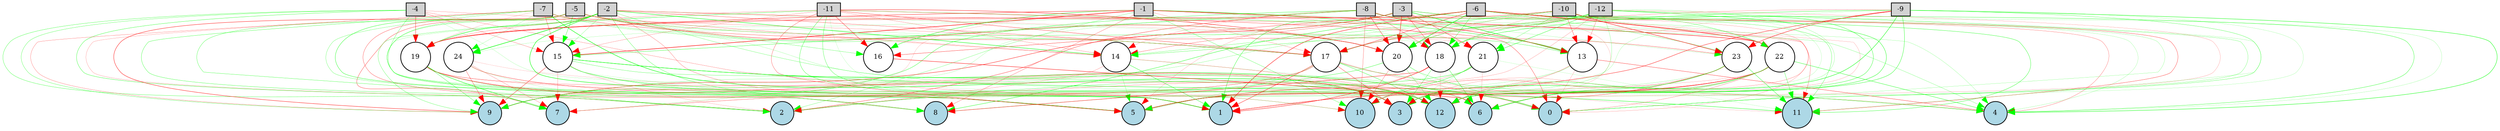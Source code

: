 digraph {
	node [fontsize=9 height=0.2 shape=circle width=0.2]
	-1 [fillcolor=lightgray shape=box style=filled]
	-2 [fillcolor=lightgray shape=box style=filled]
	-3 [fillcolor=lightgray shape=box style=filled]
	-4 [fillcolor=lightgray shape=box style=filled]
	-5 [fillcolor=lightgray shape=box style=filled]
	-6 [fillcolor=lightgray shape=box style=filled]
	-7 [fillcolor=lightgray shape=box style=filled]
	-8 [fillcolor=lightgray shape=box style=filled]
	-9 [fillcolor=lightgray shape=box style=filled]
	-10 [fillcolor=lightgray shape=box style=filled]
	-11 [fillcolor=lightgray shape=box style=filled]
	-12 [fillcolor=lightgray shape=box style=filled]
	0 [fillcolor=lightblue style=filled]
	1 [fillcolor=lightblue style=filled]
	2 [fillcolor=lightblue style=filled]
	3 [fillcolor=lightblue style=filled]
	4 [fillcolor=lightblue style=filled]
	5 [fillcolor=lightblue style=filled]
	6 [fillcolor=lightblue style=filled]
	7 [fillcolor=lightblue style=filled]
	8 [fillcolor=lightblue style=filled]
	9 [fillcolor=lightblue style=filled]
	10 [fillcolor=lightblue style=filled]
	11 [fillcolor=lightblue style=filled]
	12 [fillcolor=lightblue style=filled]
	13 [fillcolor=white style=filled]
	14 [fillcolor=white style=filled]
	15 [fillcolor=white style=filled]
	16 [fillcolor=white style=filled]
	17 [fillcolor=white style=filled]
	18 [fillcolor=white style=filled]
	19 [fillcolor=white style=filled]
	20 [fillcolor=white style=filled]
	21 [fillcolor=white style=filled]
	22 [fillcolor=white style=filled]
	23 [fillcolor=white style=filled]
	24 [fillcolor=white style=filled]
	-7 -> 19 [color=red penwidth=0.11911189408409562 style=solid]
	19 -> 9 [color=green penwidth=0.29597156402391517 style=solid]
	-10 -> 13 [color=red penwidth=0.3201402731605275 style=solid]
	-11 -> 3 [color=green penwidth=0.3036630395355327 style=solid]
	-9 -> 12 [color=green penwidth=0.38104312853332056 style=solid]
	-1 -> 16 [color=green penwidth=0.44618399625225313 style=solid]
	-9 -> 17 [color=red penwidth=0.19975935908351566 style=solid]
	-10 -> 22 [color=green penwidth=0.18166642526354107 style=solid]
	22 -> 12 [color=green penwidth=0.3720006188013618 style=solid]
	21 -> 9 [color=green penwidth=0.3577056616178368 style=solid]
	-6 -> 19 [color=red penwidth=0.22687286748861243 style=solid]
	-11 -> 4 [color=green penwidth=0.19843152517926926 style=solid]
	-10 -> 14 [color=green penwidth=0.25651930611483964 style=solid]
	-9 -> 3 [color=green penwidth=0.48711028043548465 style=solid]
	-8 -> 13 [color=red penwidth=0.45865066832346324 style=solid]
	-12 -> 3 [color=green penwidth=0.1690659400898198 style=solid]
	-8 -> 15 [color=green penwidth=0.34151773909141014 style=solid]
	22 -> 11 [color=green penwidth=0.3156772710147387 style=solid]
	-11 -> 2 [color=green penwidth=0.15032763118679898 style=solid]
	-8 -> 7 [color=green penwidth=0.13302807001786526 style=solid]
	-2 -> 8 [color=red penwidth=0.28701996168955446 style=solid]
	23 -> 11 [color=green penwidth=0.3678495283227662 style=solid]
	15 -> 7 [color=red penwidth=0.187264515349904 style=solid]
	22 -> 0 [color=red penwidth=0.2120454149323096 style=solid]
	15 -> 12 [color=green penwidth=0.2698942204506444 style=solid]
	-2 -> 12 [color=red penwidth=0.21855459554633877 style=solid]
	-3 -> 5 [color=red penwidth=0.1288017780357123 style=solid]
	-10 -> 21 [color=green penwidth=0.2146336802095294 style=solid]
	18 -> 8 [color=red penwidth=0.41342959934119694 style=solid]
	-12 -> 0 [color=green penwidth=0.2210353386342072 style=solid]
	-8 -> 18 [color=red penwidth=0.276300806290442 style=solid]
	-5 -> 2 [color=green penwidth=0.29196942927287706 style=solid]
	-3 -> 21 [color=red penwidth=0.3449539699746742 style=solid]
	24 -> 9 [color=red penwidth=0.29380429718872325 style=solid]
	20 -> 10 [color=red penwidth=0.23664439672049117 style=solid]
	-3 -> 16 [color=red penwidth=0.34170346943541885 style=solid]
	-6 -> 22 [color=red penwidth=0.644084002159236 style=solid]
	15 -> 0 [color=green penwidth=0.4782311760393948 style=solid]
	15 -> 11 [color=green penwidth=0.4458864883478164 style=solid]
	-4 -> 4 [color=red penwidth=0.19740809281057015 style=solid]
	-6 -> 1 [color=red penwidth=0.49517990089749664 style=solid]
	21 -> 1 [color=red penwidth=0.15431120361000455 style=solid]
	20 -> 12 [color=green penwidth=0.21436836368955042 style=solid]
	-3 -> 13 [color=green penwidth=0.5733031519658581 style=solid]
	-5 -> 5 [color=green penwidth=0.38485821184424607 style=solid]
	-11 -> 9 [color=green penwidth=0.2537579264717193 style=solid]
	-10 -> 0 [color=green penwidth=0.16509110239080116 style=solid]
	-7 -> 14 [color=red penwidth=0.11147380992200966 style=solid]
	-4 -> 15 [color=red penwidth=0.21429228044266263 style=solid]
	-3 -> 9 [color=red penwidth=0.443618167934533 style=solid]
	19 -> 2 [color=green penwidth=0.16220916677560726 style=solid]
	-2 -> 21 [color=red penwidth=0.12480535760771014 style=solid]
	-7 -> 24 [color=green penwidth=0.1392065537169265 style=solid]
	-5 -> 16 [color=green penwidth=0.16341981574676295 style=solid]
	-1 -> 15 [color=red penwidth=0.6260865473843891 style=solid]
	-10 -> 19 [color=red penwidth=0.3367296579165483 style=solid]
	-11 -> 20 [color=red penwidth=0.44921901795250485 style=solid]
	15 -> 8 [color=green penwidth=0.11088082526134788 style=solid]
	15 -> 5 [color=green penwidth=0.12245286827375368 style=solid]
	-5 -> 17 [color=green penwidth=0.2765010331114437 style=solid]
	-12 -> 12 [color=green penwidth=0.4111720891452043 style=solid]
	-2 -> 3 [color=green penwidth=0.28119249858298623 style=solid]
	-11 -> 16 [color=red penwidth=0.3438217225823157 style=solid]
	-8 -> 23 [color=green penwidth=0.13764217648602128 style=solid]
	-5 -> 20 [color=red penwidth=0.3920823680501133 style=solid]
	-9 -> 2 [color=green penwidth=0.13861946767632546 style=solid]
	21 -> 11 [color=green penwidth=0.1066389642025709 style=solid]
	17 -> 1 [color=red penwidth=0.39946599508203295 style=solid]
	-5 -> 13 [color=green penwidth=0.2909013003196408 style=solid]
	-7 -> 20 [color=green penwidth=0.15009325216058822 style=solid]
	-4 -> 17 [color=red penwidth=0.17308700849150632 style=solid]
	-6 -> 11 [color=green penwidth=0.35455896501924267 style=solid]
	13 -> 5 [color=green penwidth=0.10179233169101108 style=solid]
	17 -> 3 [color=red penwidth=0.3199266284478559 style=solid]
	-5 -> 9 [color=red penwidth=0.44610019375095766 style=solid]
	-10 -> 3 [color=green penwidth=0.11521152151658269 style=solid]
	22 -> 1 [color=red penwidth=0.23963380609523421 style=solid]
	-4 -> 7 [color=green penwidth=0.29929517051640064 style=solid]
	16 -> 6 [color=red penwidth=0.4833003462508456 style=solid]
	-11 -> 14 [color=red penwidth=0.18532431325909843 style=solid]
	-10 -> 20 [color=red penwidth=0.10689771345274905 style=solid]
	-11 -> 17 [color=red penwidth=0.3421646755457861 style=solid]
	-8 -> 20 [color=red penwidth=0.36595570138845035 style=solid]
	24 -> 8 [color=green penwidth=0.11411569829851095 style=solid]
	-10 -> 17 [color=green penwidth=0.2437717744084897 style=solid]
	-7 -> 9 [color=red penwidth=0.2117864231363983 style=solid]
	-4 -> 6 [color=green penwidth=0.12112892091382566 style=solid]
	-5 -> 1 [color=green penwidth=0.24200693966340528 style=solid]
	-6 -> 17 [color=red penwidth=0.3719300033214523 style=solid]
	22 -> 4 [color=green penwidth=0.38731096867248327 style=solid]
	23 -> 1 [color=red penwidth=0.33196061351000483 style=solid]
	17 -> 0 [color=red penwidth=0.1877030602668896 style=solid]
	19 -> 1 [color=red penwidth=0.16891145089683102 style=solid]
	-1 -> 10 [color=green penwidth=0.2511646274101584 style=solid]
	-11 -> 1 [color=green penwidth=0.32016438023915006 style=solid]
	-10 -> 9 [color=green penwidth=0.1898144368573842 style=solid]
	-3 -> 24 [color=green penwidth=0.13123207841653925 style=solid]
	-12 -> 7 [color=red penwidth=0.15881541363788765 style=solid]
	14 -> 12 [color=red penwidth=0.2050754788624154 style=solid]
	-5 -> 19 [color=green penwidth=0.1511597216231662 style=solid]
	15 -> 3 [color=green penwidth=0.3125530059207754 style=solid]
	-7 -> 15 [color=red penwidth=0.276295639683737 style=solid]
	17 -> 5 [color=green penwidth=0.17215357749438198 style=solid]
	-2 -> 1 [color=green penwidth=0.5542845278719375 style=solid]
	17 -> 7 [color=red penwidth=0.1597531288581996 style=solid]
	-2 -> 6 [color=green penwidth=0.23282615228280612 style=solid]
	-9 -> 6 [color=green penwidth=0.13190987101975837 style=solid]
	-6 -> 12 [color=red penwidth=0.1387048671321034 style=solid]
	-11 -> 12 [color=green penwidth=0.10493992233986994 style=solid]
	-4 -> 2 [color=green penwidth=0.33273592548537856 style=solid]
	18 -> 3 [color=green penwidth=0.27563882309292265 style=solid]
	24 -> 7 [color=red penwidth=0.18630522871446106 style=solid]
	23 -> 5 [color=green penwidth=0.15783367181303115 style=solid]
	-6 -> 10 [color=red penwidth=0.12106932520714485 style=solid]
	-11 -> 5 [color=red penwidth=0.2666153875007331 style=solid]
	-4 -> 9 [color=green penwidth=0.27159634106351493 style=solid]
	20 -> 6 [color=green penwidth=0.10763537752641437 style=solid]
	13 -> 12 [color=red penwidth=0.23285462620448724 style=solid]
	-1 -> 17 [color=red penwidth=0.17336668308228628 style=solid]
	-2 -> 14 [color=green penwidth=0.5142523554720352 style=solid]
	-2 -> 5 [color=green penwidth=0.24208653336653183 style=solid]
	-6 -> 3 [color=red penwidth=0.20003699540171288 style=solid]
	-10 -> 18 [color=red penwidth=0.12585912827792498 style=solid]
	21 -> 10 [color=green penwidth=0.3779567515569482 style=solid]
	-2 -> 7 [color=red penwidth=0.3227314023685387 style=solid]
	24 -> 3 [color=red penwidth=0.11361727597631614 style=solid]
	22 -> 2 [color=red penwidth=0.14010172628203277 style=solid]
	-4 -> 3 [color=green penwidth=0.2564998960307643 style=solid]
	-8 -> 14 [color=red penwidth=0.1367908102261186 style=solid]
	-2 -> 24 [color=green penwidth=0.6638117871483594 style=solid]
	15 -> 9 [color=red penwidth=0.35396018541951824 style=solid]
	18 -> 5 [color=red penwidth=0.14024775132772438 style=solid]
	-6 -> 8 [color=green penwidth=0.402363580413548 style=solid]
	-12 -> 6 [color=red penwidth=0.1467065761643428 style=solid]
	-7 -> 5 [color=green penwidth=0.2365933956008399 style=solid]
	14 -> 2 [color=red penwidth=0.17104854000243025 style=solid]
	22 -> 10 [color=red penwidth=0.1373082481618931 style=solid]
	24 -> 12 [color=red penwidth=0.12326041220184941 style=solid]
	-1 -> 2 [color=green penwidth=0.22021070695526582 style=solid]
	-2 -> 19 [color=green penwidth=0.40723032298899053 style=solid]
	-5 -> 18 [color=green penwidth=0.14174152679354865 style=solid]
	-1 -> 4 [color=green penwidth=0.15431168988955107 style=solid]
	-9 -> 23 [color=red penwidth=0.47330457843957363 style=solid]
	-3 -> 0 [color=red penwidth=0.15401337905531104 style=solid]
	-9 -> 18 [color=green penwidth=0.35950398960259766 style=solid]
	-6 -> 18 [color=green penwidth=0.29969150851222426 style=solid]
	-2 -> 18 [color=green penwidth=0.10517273900785572 style=solid]
	20 -> 2 [color=green penwidth=0.34858108305416624 style=solid]
	22 -> 3 [color=red penwidth=0.15589221280722604 style=solid]
	-12 -> 14 [color=green penwidth=0.2971850011153955 style=solid]
	-3 -> 22 [color=green penwidth=0.27260564483364547 style=solid]
	-1 -> 21 [color=red penwidth=0.18127262498121477 style=solid]
	-11 -> 19 [color=red penwidth=0.20425635057431393 style=solid]
	-8 -> 10 [color=red penwidth=0.2453477658686254 style=solid]
	-7 -> 16 [color=green penwidth=0.11259816148262346 style=solid]
	14 -> 0 [color=green penwidth=0.11464647780377277 style=solid]
	19 -> 7 [color=green penwidth=0.48838292006641937 style=solid]
	18 -> 12 [color=red penwidth=0.11174462853391712 style=solid]
	-6 -> 4 [color=green penwidth=0.34769386649504935 style=solid]
	-1 -> 13 [color=green penwidth=0.40434373674422996 style=solid]
	-12 -> 17 [color=red penwidth=0.22940100054493057 style=solid]
	24 -> 5 [color=red penwidth=0.18284196591150692 style=solid]
	-7 -> 12 [color=green penwidth=0.5678307639648634 style=solid]
	-7 -> 4 [color=green penwidth=0.1459334828604063 style=solid]
	-8 -> 11 [color=green penwidth=0.27353774003243475 style=solid]
	15 -> 10 [color=green penwidth=0.19541810716653418 style=solid]
	-8 -> 4 [color=red penwidth=0.22521616489577273 style=solid]
	-8 -> 2 [color=red penwidth=0.34058175216680153 style=solid]
	-2 -> 17 [color=red penwidth=0.27988437807933997 style=solid]
	18 -> 1 [color=red penwidth=0.43712341611044814 style=solid]
	-1 -> 22 [color=red penwidth=0.5514754039633395 style=solid]
	-6 -> 14 [color=red penwidth=0.25956133988783625 style=solid]
	-12 -> 13 [color=red penwidth=0.22914244922055976 style=solid]
	-12 -> 5 [color=green penwidth=0.19241860248438 style=solid]
	-3 -> 4 [color=green penwidth=0.14334707078142062 style=solid]
	-8 -> 9 [color=green penwidth=0.33997285559865836 style=solid]
	-12 -> 20 [color=green penwidth=0.29605719995141644 style=solid]
	-12 -> 21 [color=green penwidth=0.36799865288208744 style=solid]
	19 -> 10 [color=red penwidth=0.14867417466915944 style=solid]
	24 -> 0 [color=red penwidth=0.10898293928835429 style=solid]
	-10 -> 4 [color=green penwidth=0.13972458991727088 style=solid]
	-7 -> 23 [color=red penwidth=0.2955025133333641 style=solid]
	17 -> 9 [color=red penwidth=0.2106991847559444 style=solid]
	14 -> 5 [color=green penwidth=0.17110917703978074 style=solid]
	-9 -> 5 [color=red penwidth=0.4232358452924092 style=solid]
	-3 -> 20 [color=red penwidth=0.49940221399273077 style=solid]
	22 -> 6 [color=green penwidth=0.25368628426747575 style=solid]
	13 -> 0 [color=red penwidth=0.13747481113538484 style=solid]
	-10 -> 12 [color=green penwidth=0.36050166644565595 style=solid]
	14 -> 1 [color=green penwidth=0.3656777064329422 style=solid]
	21 -> 6 [color=red penwidth=0.14081704322544009 style=solid]
	-3 -> 18 [color=red penwidth=0.31069954479738127 style=solid]
	13 -> 8 [color=green penwidth=0.13494871646060652 style=solid]
	-3 -> 1 [color=green penwidth=0.360394261197837 style=solid]
	21 -> 3 [color=green penwidth=0.12766448437926495 style=solid]
	-12 -> 11 [color=green penwidth=0.1446127605202588 style=solid]
	-5 -> 14 [color=red penwidth=0.2466104473928905 style=solid]
	23 -> 10 [color=red penwidth=0.1776715544001703 style=solid]
	-2 -> 11 [color=red penwidth=0.24244781144205685 style=solid]
	-4 -> 19 [color=red penwidth=0.38030548160173316 style=solid]
	-6 -> 23 [color=green penwidth=0.24404348566614617 style=solid]
	-1 -> 19 [color=red penwidth=0.42318540779443714 style=solid]
	-1 -> 8 [color=red penwidth=0.2282080751016944 style=solid]
	15 -> 2 [color=red penwidth=0.1338500749837217 style=solid]
	-10 -> 23 [color=red penwidth=0.5030313519294362 style=solid]
	-2 -> 15 [color=green penwidth=0.18363348816092231 style=solid]
	13 -> 4 [color=red penwidth=0.34621090453891545 style=solid]
	19 -> 5 [color=red penwidth=0.20982939081582197 style=solid]
	-11 -> 0 [color=red penwidth=0.3216049556041714 style=solid]
	-6 -> 20 [color=green penwidth=0.5621057217193624 style=solid]
	22 -> 5 [color=red penwidth=0.5263436820631294 style=solid]
	18 -> 6 [color=green penwidth=0.3491386287601866 style=solid]
	19 -> 3 [color=red penwidth=0.2915379536528463 style=solid]
	-7 -> 8 [color=green penwidth=0.30614652909870643 style=solid]
	17 -> 4 [color=green penwidth=0.26836996705582183 style=solid]
	20 -> 0 [color=green penwidth=0.2662620808481465 style=solid]
	-7 -> 2 [color=red penwidth=0.1604351132812492 style=solid]
	-11 -> 15 [color=red penwidth=0.18349725572141345 style=solid]
	-1 -> 7 [color=red penwidth=0.11433992834702364 style=solid]
	-9 -> 0 [color=green penwidth=0.27788438458081766 style=solid]
	23 -> 6 [color=green penwidth=0.47990878640107626 style=solid]
	-10 -> 11 [color=red penwidth=0.31744800348516944 style=solid]
	19 -> 6 [color=red penwidth=0.22462332417374248 style=solid]
	-12 -> 18 [color=green penwidth=0.3798162281296653 style=solid]
	17 -> 12 [color=green penwidth=0.3387761595589832 style=solid]
	-5 -> 15 [color=green penwidth=0.32722942198087945 style=solid]
	17 -> 11 [color=red penwidth=0.11817698161754224 style=solid]
	-9 -> 4 [color=green penwidth=0.4728905051260097 style=solid]
}
